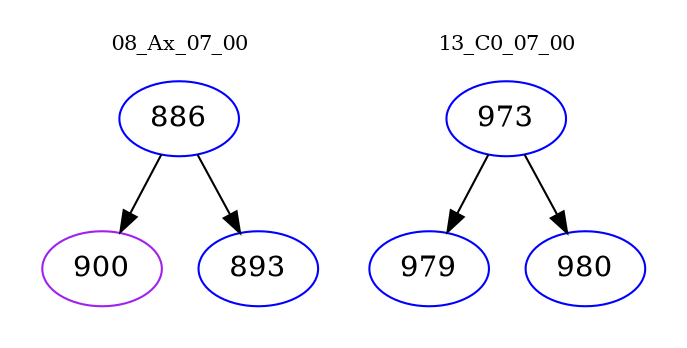 digraph{
subgraph cluster_0 {
color = white
label = "08_Ax_07_00";
fontsize=10;
T0_886 [label="886", color="blue"]
T0_886 -> T0_900 [color="black"]
T0_900 [label="900", color="purple"]
T0_886 -> T0_893 [color="black"]
T0_893 [label="893", color="blue"]
}
subgraph cluster_1 {
color = white
label = "13_C0_07_00";
fontsize=10;
T1_973 [label="973", color="blue"]
T1_973 -> T1_979 [color="black"]
T1_979 [label="979", color="blue"]
T1_973 -> T1_980 [color="black"]
T1_980 [label="980", color="blue"]
}
}
